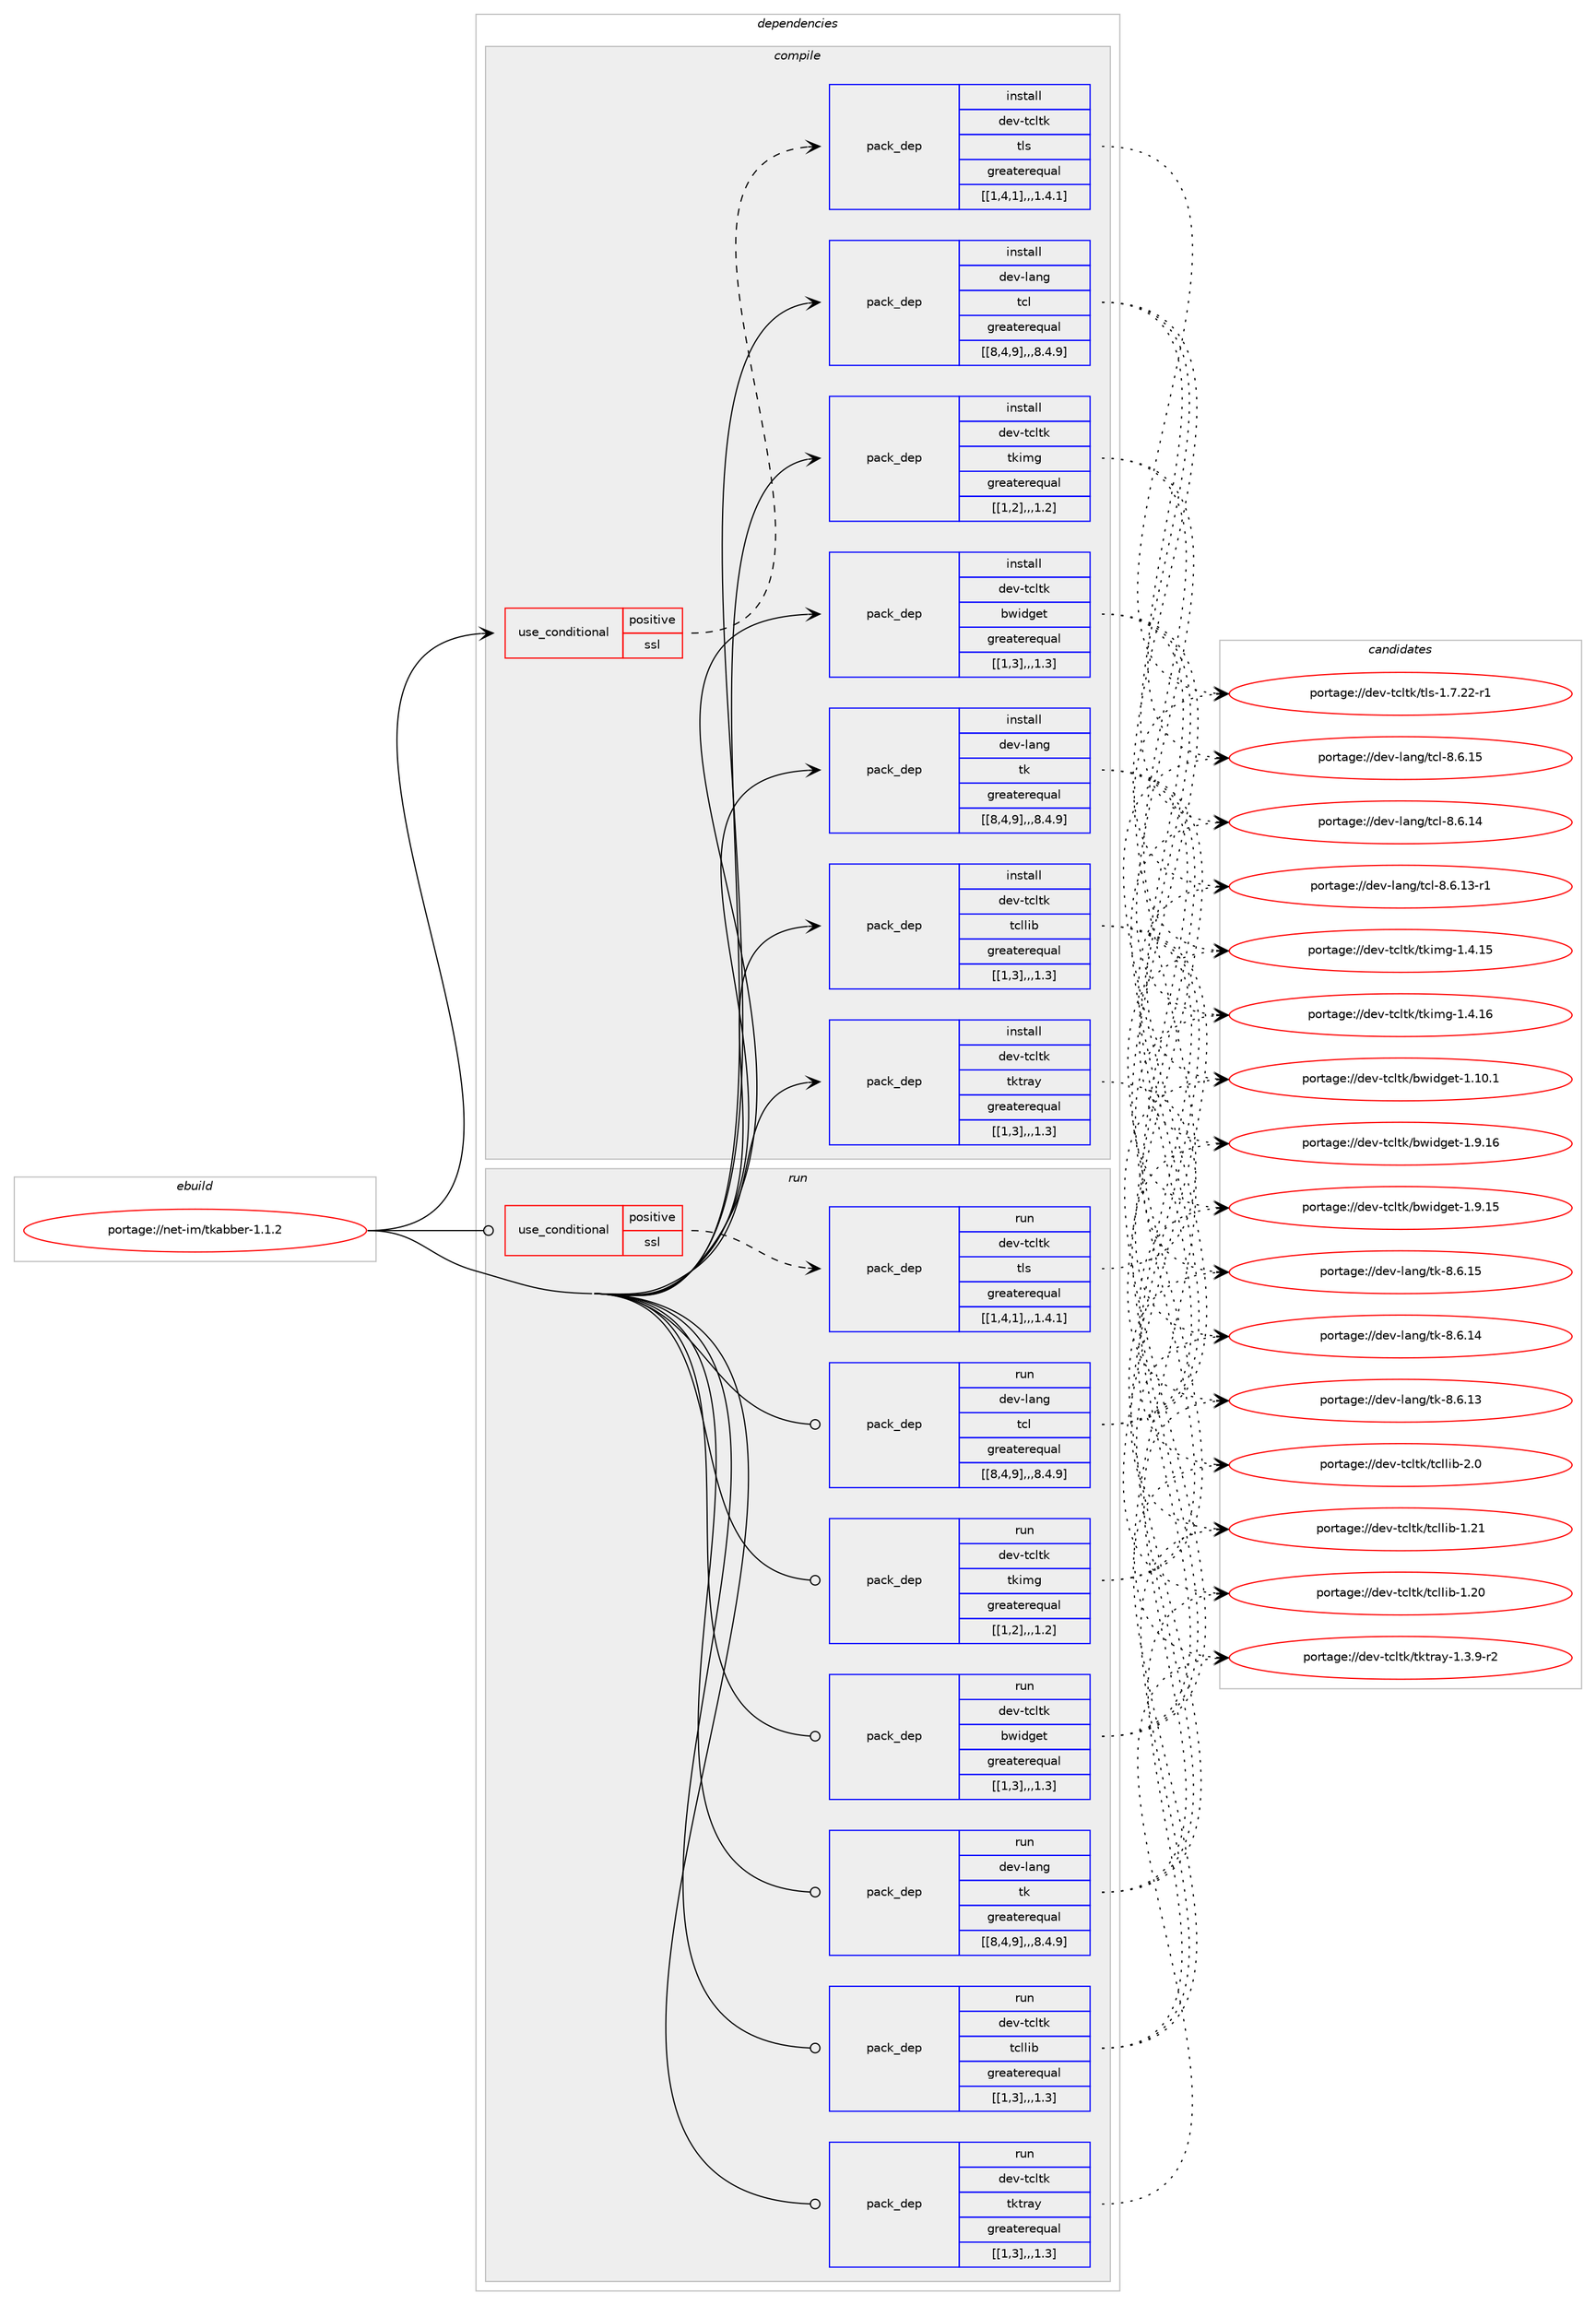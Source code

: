 digraph prolog {

# *************
# Graph options
# *************

newrank=true;
concentrate=true;
compound=true;
graph [rankdir=LR,fontname=Helvetica,fontsize=10,ranksep=1.5];#, ranksep=2.5, nodesep=0.2];
edge  [arrowhead=vee];
node  [fontname=Helvetica,fontsize=10];

# **********
# The ebuild
# **********

subgraph cluster_leftcol {
color=gray;
label=<<i>ebuild</i>>;
id [label="portage://net-im/tkabber-1.1.2", color=red, width=4, href="../net-im/tkabber-1.1.2.svg"];
}

# ****************
# The dependencies
# ****************

subgraph cluster_midcol {
color=gray;
label=<<i>dependencies</i>>;
subgraph cluster_compile {
fillcolor="#eeeeee";
style=filled;
label=<<i>compile</i>>;
subgraph cond2 {
dependency5 [label=<<TABLE BORDER="0" CELLBORDER="1" CELLSPACING="0" CELLPADDING="4"><TR><TD ROWSPAN="3" CELLPADDING="10">use_conditional</TD></TR><TR><TD>positive</TD></TR><TR><TD>ssl</TD></TR></TABLE>>, shape=none, color=red];
subgraph pack4 {
dependency6 [label=<<TABLE BORDER="0" CELLBORDER="1" CELLSPACING="0" CELLPADDING="4" WIDTH="220"><TR><TD ROWSPAN="6" CELLPADDING="30">pack_dep</TD></TR><TR><TD WIDTH="110">install</TD></TR><TR><TD>dev-tcltk</TD></TR><TR><TD>tls</TD></TR><TR><TD>greaterequal</TD></TR><TR><TD>[[1,4,1],,,1.4.1]</TD></TR></TABLE>>, shape=none, color=blue];
}
dependency5:e -> dependency6:w [weight=20,style="dashed",arrowhead="vee"];
}
id:e -> dependency5:w [weight=20,style="solid",arrowhead="vee"];
subgraph pack40 {
dependency58 [label=<<TABLE BORDER="0" CELLBORDER="1" CELLSPACING="0" CELLPADDING="4" WIDTH="220"><TR><TD ROWSPAN="6" CELLPADDING="30">pack_dep</TD></TR><TR><TD WIDTH="110">install</TD></TR><TR><TD>dev-lang</TD></TR><TR><TD>tcl</TD></TR><TR><TD>greaterequal</TD></TR><TR><TD>[[8,4,9],,,8.4.9]</TD></TR></TABLE>>, shape=none, color=blue];
}
id:e -> dependency58:w [weight=20,style="solid",arrowhead="vee"];
subgraph pack53 {
dependency67 [label=<<TABLE BORDER="0" CELLBORDER="1" CELLSPACING="0" CELLPADDING="4" WIDTH="220"><TR><TD ROWSPAN="6" CELLPADDING="30">pack_dep</TD></TR><TR><TD WIDTH="110">install</TD></TR><TR><TD>dev-lang</TD></TR><TR><TD>tk</TD></TR><TR><TD>greaterequal</TD></TR><TR><TD>[[8,4,9],,,8.4.9]</TD></TR></TABLE>>, shape=none, color=blue];
}
id:e -> dependency67:w [weight=20,style="solid",arrowhead="vee"];
subgraph pack57 {
dependency69 [label=<<TABLE BORDER="0" CELLBORDER="1" CELLSPACING="0" CELLPADDING="4" WIDTH="220"><TR><TD ROWSPAN="6" CELLPADDING="30">pack_dep</TD></TR><TR><TD WIDTH="110">install</TD></TR><TR><TD>dev-tcltk</TD></TR><TR><TD>bwidget</TD></TR><TR><TD>greaterequal</TD></TR><TR><TD>[[1,3],,,1.3]</TD></TR></TABLE>>, shape=none, color=blue];
}
id:e -> dependency69:w [weight=20,style="solid",arrowhead="vee"];
subgraph pack81 {
dependency98 [label=<<TABLE BORDER="0" CELLBORDER="1" CELLSPACING="0" CELLPADDING="4" WIDTH="220"><TR><TD ROWSPAN="6" CELLPADDING="30">pack_dep</TD></TR><TR><TD WIDTH="110">install</TD></TR><TR><TD>dev-tcltk</TD></TR><TR><TD>tcllib</TD></TR><TR><TD>greaterequal</TD></TR><TR><TD>[[1,3],,,1.3]</TD></TR></TABLE>>, shape=none, color=blue];
}
id:e -> dependency98:w [weight=20,style="solid",arrowhead="vee"];
subgraph pack83 {
dependency111 [label=<<TABLE BORDER="0" CELLBORDER="1" CELLSPACING="0" CELLPADDING="4" WIDTH="220"><TR><TD ROWSPAN="6" CELLPADDING="30">pack_dep</TD></TR><TR><TD WIDTH="110">install</TD></TR><TR><TD>dev-tcltk</TD></TR><TR><TD>tkimg</TD></TR><TR><TD>greaterequal</TD></TR><TR><TD>[[1,2],,,1.2]</TD></TR></TABLE>>, shape=none, color=blue];
}
id:e -> dependency111:w [weight=20,style="solid",arrowhead="vee"];
subgraph pack94 {
dependency127 [label=<<TABLE BORDER="0" CELLBORDER="1" CELLSPACING="0" CELLPADDING="4" WIDTH="220"><TR><TD ROWSPAN="6" CELLPADDING="30">pack_dep</TD></TR><TR><TD WIDTH="110">install</TD></TR><TR><TD>dev-tcltk</TD></TR><TR><TD>tktray</TD></TR><TR><TD>greaterequal</TD></TR><TR><TD>[[1,3],,,1.3]</TD></TR></TABLE>>, shape=none, color=blue];
}
id:e -> dependency127:w [weight=20,style="solid",arrowhead="vee"];
}
subgraph cluster_compileandrun {
fillcolor="#eeeeee";
style=filled;
label=<<i>compile and run</i>>;
}
subgraph cluster_run {
fillcolor="#eeeeee";
style=filled;
label=<<i>run</i>>;
subgraph cond38 {
dependency147 [label=<<TABLE BORDER="0" CELLBORDER="1" CELLSPACING="0" CELLPADDING="4"><TR><TD ROWSPAN="3" CELLPADDING="10">use_conditional</TD></TR><TR><TD>positive</TD></TR><TR><TD>ssl</TD></TR></TABLE>>, shape=none, color=red];
subgraph pack120 {
dependency159 [label=<<TABLE BORDER="0" CELLBORDER="1" CELLSPACING="0" CELLPADDING="4" WIDTH="220"><TR><TD ROWSPAN="6" CELLPADDING="30">pack_dep</TD></TR><TR><TD WIDTH="110">run</TD></TR><TR><TD>dev-tcltk</TD></TR><TR><TD>tls</TD></TR><TR><TD>greaterequal</TD></TR><TR><TD>[[1,4,1],,,1.4.1]</TD></TR></TABLE>>, shape=none, color=blue];
}
dependency147:e -> dependency159:w [weight=20,style="dashed",arrowhead="vee"];
}
id:e -> dependency147:w [weight=20,style="solid",arrowhead="odot"];
subgraph pack132 {
dependency166 [label=<<TABLE BORDER="0" CELLBORDER="1" CELLSPACING="0" CELLPADDING="4" WIDTH="220"><TR><TD ROWSPAN="6" CELLPADDING="30">pack_dep</TD></TR><TR><TD WIDTH="110">run</TD></TR><TR><TD>dev-lang</TD></TR><TR><TD>tcl</TD></TR><TR><TD>greaterequal</TD></TR><TR><TD>[[8,4,9],,,8.4.9]</TD></TR></TABLE>>, shape=none, color=blue];
}
id:e -> dependency166:w [weight=20,style="solid",arrowhead="odot"];
subgraph pack135 {
dependency171 [label=<<TABLE BORDER="0" CELLBORDER="1" CELLSPACING="0" CELLPADDING="4" WIDTH="220"><TR><TD ROWSPAN="6" CELLPADDING="30">pack_dep</TD></TR><TR><TD WIDTH="110">run</TD></TR><TR><TD>dev-lang</TD></TR><TR><TD>tk</TD></TR><TR><TD>greaterequal</TD></TR><TR><TD>[[8,4,9],,,8.4.9]</TD></TR></TABLE>>, shape=none, color=blue];
}
id:e -> dependency171:w [weight=20,style="solid",arrowhead="odot"];
subgraph pack149 {
dependency190 [label=<<TABLE BORDER="0" CELLBORDER="1" CELLSPACING="0" CELLPADDING="4" WIDTH="220"><TR><TD ROWSPAN="6" CELLPADDING="30">pack_dep</TD></TR><TR><TD WIDTH="110">run</TD></TR><TR><TD>dev-tcltk</TD></TR><TR><TD>bwidget</TD></TR><TR><TD>greaterequal</TD></TR><TR><TD>[[1,3],,,1.3]</TD></TR></TABLE>>, shape=none, color=blue];
}
id:e -> dependency190:w [weight=20,style="solid",arrowhead="odot"];
subgraph pack164 {
dependency209 [label=<<TABLE BORDER="0" CELLBORDER="1" CELLSPACING="0" CELLPADDING="4" WIDTH="220"><TR><TD ROWSPAN="6" CELLPADDING="30">pack_dep</TD></TR><TR><TD WIDTH="110">run</TD></TR><TR><TD>dev-tcltk</TD></TR><TR><TD>tcllib</TD></TR><TR><TD>greaterequal</TD></TR><TR><TD>[[1,3],,,1.3]</TD></TR></TABLE>>, shape=none, color=blue];
}
id:e -> dependency209:w [weight=20,style="solid",arrowhead="odot"];
subgraph pack168 {
dependency213 [label=<<TABLE BORDER="0" CELLBORDER="1" CELLSPACING="0" CELLPADDING="4" WIDTH="220"><TR><TD ROWSPAN="6" CELLPADDING="30">pack_dep</TD></TR><TR><TD WIDTH="110">run</TD></TR><TR><TD>dev-tcltk</TD></TR><TR><TD>tkimg</TD></TR><TR><TD>greaterequal</TD></TR><TR><TD>[[1,2],,,1.2]</TD></TR></TABLE>>, shape=none, color=blue];
}
id:e -> dependency213:w [weight=20,style="solid",arrowhead="odot"];
subgraph pack181 {
dependency246 [label=<<TABLE BORDER="0" CELLBORDER="1" CELLSPACING="0" CELLPADDING="4" WIDTH="220"><TR><TD ROWSPAN="6" CELLPADDING="30">pack_dep</TD></TR><TR><TD WIDTH="110">run</TD></TR><TR><TD>dev-tcltk</TD></TR><TR><TD>tktray</TD></TR><TR><TD>greaterequal</TD></TR><TR><TD>[[1,3],,,1.3]</TD></TR></TABLE>>, shape=none, color=blue];
}
id:e -> dependency246:w [weight=20,style="solid",arrowhead="odot"];
}
}

# **************
# The candidates
# **************

subgraph cluster_choices {
rank=same;
color=gray;
label=<<i>candidates</i>>;

subgraph choice75 {
color=black;
nodesep=1;
choice100101118451169910811610747116108115454946554650504511449 [label="portage://dev-tcltk/tls-1.7.22-r1", color=red, width=4,href="../dev-tcltk/tls-1.7.22-r1.svg"];
dependency6:e -> choice100101118451169910811610747116108115454946554650504511449:w [style=dotted,weight="100"];
}
subgraph choice81 {
color=black;
nodesep=1;
choice1001011184510897110103471169910845564654464953 [label="portage://dev-lang/tcl-8.6.15", color=red, width=4,href="../dev-lang/tcl-8.6.15.svg"];
choice1001011184510897110103471169910845564654464952 [label="portage://dev-lang/tcl-8.6.14", color=red, width=4,href="../dev-lang/tcl-8.6.14.svg"];
choice10010111845108971101034711699108455646544649514511449 [label="portage://dev-lang/tcl-8.6.13-r1", color=red, width=4,href="../dev-lang/tcl-8.6.13-r1.svg"];
dependency58:e -> choice1001011184510897110103471169910845564654464953:w [style=dotted,weight="100"];
dependency58:e -> choice1001011184510897110103471169910845564654464952:w [style=dotted,weight="100"];
dependency58:e -> choice10010111845108971101034711699108455646544649514511449:w [style=dotted,weight="100"];
}
subgraph choice85 {
color=black;
nodesep=1;
choice10010111845108971101034711610745564654464953 [label="portage://dev-lang/tk-8.6.15", color=red, width=4,href="../dev-lang/tk-8.6.15.svg"];
choice10010111845108971101034711610745564654464952 [label="portage://dev-lang/tk-8.6.14", color=red, width=4,href="../dev-lang/tk-8.6.14.svg"];
choice10010111845108971101034711610745564654464951 [label="portage://dev-lang/tk-8.6.13", color=red, width=4,href="../dev-lang/tk-8.6.13.svg"];
dependency67:e -> choice10010111845108971101034711610745564654464953:w [style=dotted,weight="100"];
dependency67:e -> choice10010111845108971101034711610745564654464952:w [style=dotted,weight="100"];
dependency67:e -> choice10010111845108971101034711610745564654464951:w [style=dotted,weight="100"];
}
subgraph choice93 {
color=black;
nodesep=1;
choice1001011184511699108116107479811910510010310111645494649484649 [label="portage://dev-tcltk/bwidget-1.10.1", color=red, width=4,href="../dev-tcltk/bwidget-1.10.1.svg"];
choice1001011184511699108116107479811910510010310111645494657464954 [label="portage://dev-tcltk/bwidget-1.9.16", color=red, width=4,href="../dev-tcltk/bwidget-1.9.16.svg"];
choice1001011184511699108116107479811910510010310111645494657464953 [label="portage://dev-tcltk/bwidget-1.9.15", color=red, width=4,href="../dev-tcltk/bwidget-1.9.15.svg"];
dependency69:e -> choice1001011184511699108116107479811910510010310111645494649484649:w [style=dotted,weight="100"];
dependency69:e -> choice1001011184511699108116107479811910510010310111645494657464954:w [style=dotted,weight="100"];
dependency69:e -> choice1001011184511699108116107479811910510010310111645494657464953:w [style=dotted,weight="100"];
}
subgraph choice95 {
color=black;
nodesep=1;
choice100101118451169910811610747116991081081059845504648 [label="portage://dev-tcltk/tcllib-2.0", color=red, width=4,href="../dev-tcltk/tcllib-2.0.svg"];
choice10010111845116991081161074711699108108105984549465049 [label="portage://dev-tcltk/tcllib-1.21", color=red, width=4,href="../dev-tcltk/tcllib-1.21.svg"];
choice10010111845116991081161074711699108108105984549465048 [label="portage://dev-tcltk/tcllib-1.20", color=red, width=4,href="../dev-tcltk/tcllib-1.20.svg"];
dependency98:e -> choice100101118451169910811610747116991081081059845504648:w [style=dotted,weight="100"];
dependency98:e -> choice10010111845116991081161074711699108108105984549465049:w [style=dotted,weight="100"];
dependency98:e -> choice10010111845116991081161074711699108108105984549465048:w [style=dotted,weight="100"];
}
subgraph choice105 {
color=black;
nodesep=1;
choice10010111845116991081161074711610710510910345494652464954 [label="portage://dev-tcltk/tkimg-1.4.16", color=red, width=4,href="../dev-tcltk/tkimg-1.4.16.svg"];
choice10010111845116991081161074711610710510910345494652464953 [label="portage://dev-tcltk/tkimg-1.4.15", color=red, width=4,href="../dev-tcltk/tkimg-1.4.15.svg"];
dependency111:e -> choice10010111845116991081161074711610710510910345494652464954:w [style=dotted,weight="100"];
dependency111:e -> choice10010111845116991081161074711610710510910345494652464953:w [style=dotted,weight="100"];
}
subgraph choice107 {
color=black;
nodesep=1;
choice100101118451169910811610747116107116114971214549465146574511450 [label="portage://dev-tcltk/tktray-1.3.9-r2", color=red, width=4,href="../dev-tcltk/tktray-1.3.9-r2.svg"];
dependency127:e -> choice100101118451169910811610747116107116114971214549465146574511450:w [style=dotted,weight="100"];
}
subgraph choice113 {
color=black;
nodesep=1;
choice100101118451169910811610747116108115454946554650504511449 [label="portage://dev-tcltk/tls-1.7.22-r1", color=red, width=4,href="../dev-tcltk/tls-1.7.22-r1.svg"];
dependency159:e -> choice100101118451169910811610747116108115454946554650504511449:w [style=dotted,weight="100"];
}
subgraph choice131 {
color=black;
nodesep=1;
choice1001011184510897110103471169910845564654464953 [label="portage://dev-lang/tcl-8.6.15", color=red, width=4,href="../dev-lang/tcl-8.6.15.svg"];
choice1001011184510897110103471169910845564654464952 [label="portage://dev-lang/tcl-8.6.14", color=red, width=4,href="../dev-lang/tcl-8.6.14.svg"];
choice10010111845108971101034711699108455646544649514511449 [label="portage://dev-lang/tcl-8.6.13-r1", color=red, width=4,href="../dev-lang/tcl-8.6.13-r1.svg"];
dependency166:e -> choice1001011184510897110103471169910845564654464953:w [style=dotted,weight="100"];
dependency166:e -> choice1001011184510897110103471169910845564654464952:w [style=dotted,weight="100"];
dependency166:e -> choice10010111845108971101034711699108455646544649514511449:w [style=dotted,weight="100"];
}
subgraph choice135 {
color=black;
nodesep=1;
choice10010111845108971101034711610745564654464953 [label="portage://dev-lang/tk-8.6.15", color=red, width=4,href="../dev-lang/tk-8.6.15.svg"];
choice10010111845108971101034711610745564654464952 [label="portage://dev-lang/tk-8.6.14", color=red, width=4,href="../dev-lang/tk-8.6.14.svg"];
choice10010111845108971101034711610745564654464951 [label="portage://dev-lang/tk-8.6.13", color=red, width=4,href="../dev-lang/tk-8.6.13.svg"];
dependency171:e -> choice10010111845108971101034711610745564654464953:w [style=dotted,weight="100"];
dependency171:e -> choice10010111845108971101034711610745564654464952:w [style=dotted,weight="100"];
dependency171:e -> choice10010111845108971101034711610745564654464951:w [style=dotted,weight="100"];
}
subgraph choice139 {
color=black;
nodesep=1;
choice1001011184511699108116107479811910510010310111645494649484649 [label="portage://dev-tcltk/bwidget-1.10.1", color=red, width=4,href="../dev-tcltk/bwidget-1.10.1.svg"];
choice1001011184511699108116107479811910510010310111645494657464954 [label="portage://dev-tcltk/bwidget-1.9.16", color=red, width=4,href="../dev-tcltk/bwidget-1.9.16.svg"];
choice1001011184511699108116107479811910510010310111645494657464953 [label="portage://dev-tcltk/bwidget-1.9.15", color=red, width=4,href="../dev-tcltk/bwidget-1.9.15.svg"];
dependency190:e -> choice1001011184511699108116107479811910510010310111645494649484649:w [style=dotted,weight="100"];
dependency190:e -> choice1001011184511699108116107479811910510010310111645494657464954:w [style=dotted,weight="100"];
dependency190:e -> choice1001011184511699108116107479811910510010310111645494657464953:w [style=dotted,weight="100"];
}
subgraph choice142 {
color=black;
nodesep=1;
choice100101118451169910811610747116991081081059845504648 [label="portage://dev-tcltk/tcllib-2.0", color=red, width=4,href="../dev-tcltk/tcllib-2.0.svg"];
choice10010111845116991081161074711699108108105984549465049 [label="portage://dev-tcltk/tcllib-1.21", color=red, width=4,href="../dev-tcltk/tcllib-1.21.svg"];
choice10010111845116991081161074711699108108105984549465048 [label="portage://dev-tcltk/tcllib-1.20", color=red, width=4,href="../dev-tcltk/tcllib-1.20.svg"];
dependency209:e -> choice100101118451169910811610747116991081081059845504648:w [style=dotted,weight="100"];
dependency209:e -> choice10010111845116991081161074711699108108105984549465049:w [style=dotted,weight="100"];
dependency209:e -> choice10010111845116991081161074711699108108105984549465048:w [style=dotted,weight="100"];
}
subgraph choice145 {
color=black;
nodesep=1;
choice10010111845116991081161074711610710510910345494652464954 [label="portage://dev-tcltk/tkimg-1.4.16", color=red, width=4,href="../dev-tcltk/tkimg-1.4.16.svg"];
choice10010111845116991081161074711610710510910345494652464953 [label="portage://dev-tcltk/tkimg-1.4.15", color=red, width=4,href="../dev-tcltk/tkimg-1.4.15.svg"];
dependency213:e -> choice10010111845116991081161074711610710510910345494652464954:w [style=dotted,weight="100"];
dependency213:e -> choice10010111845116991081161074711610710510910345494652464953:w [style=dotted,weight="100"];
}
subgraph choice155 {
color=black;
nodesep=1;
choice100101118451169910811610747116107116114971214549465146574511450 [label="portage://dev-tcltk/tktray-1.3.9-r2", color=red, width=4,href="../dev-tcltk/tktray-1.3.9-r2.svg"];
dependency246:e -> choice100101118451169910811610747116107116114971214549465146574511450:w [style=dotted,weight="100"];
}
}

}
